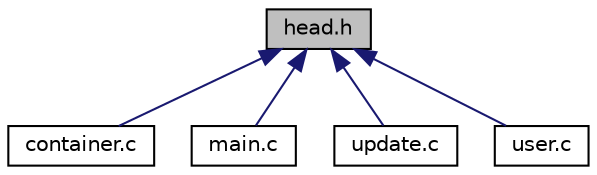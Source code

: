 digraph "head.h"
{
  edge [fontname="Helvetica",fontsize="10",labelfontname="Helvetica",labelfontsize="10"];
  node [fontname="Helvetica",fontsize="10",shape=record];
  Node5 [label="head.h",height=0.2,width=0.4,color="black", fillcolor="grey75", style="filled", fontcolor="black"];
  Node5 -> Node6 [dir="back",color="midnightblue",fontsize="10",style="solid"];
  Node6 [label="container.c",height=0.2,width=0.4,color="black", fillcolor="white", style="filled",URL="$container_8c.html"];
  Node5 -> Node7 [dir="back",color="midnightblue",fontsize="10",style="solid"];
  Node7 [label="main.c",height=0.2,width=0.4,color="black", fillcolor="white", style="filled",URL="$main_8c.html"];
  Node5 -> Node8 [dir="back",color="midnightblue",fontsize="10",style="solid"];
  Node8 [label="update.c",height=0.2,width=0.4,color="black", fillcolor="white", style="filled",URL="$update_8c.html"];
  Node5 -> Node9 [dir="back",color="midnightblue",fontsize="10",style="solid"];
  Node9 [label="user.c",height=0.2,width=0.4,color="black", fillcolor="white", style="filled",URL="$user_8c.html"];
}
